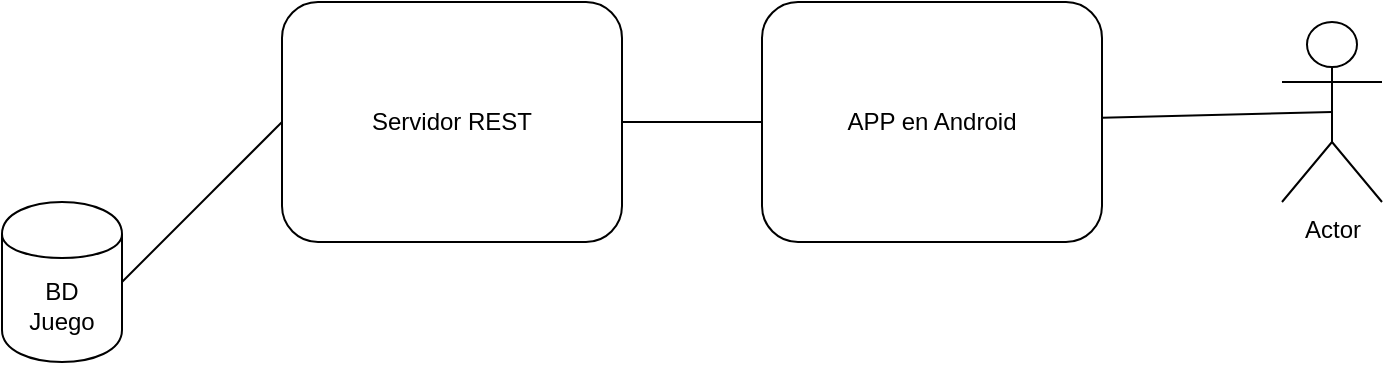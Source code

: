<mxfile version="13.0.1"><diagram id="axTRvIXcONvndXUxcVAY" name="Page-1"><mxGraphModel dx="1038" dy="499" grid="1" gridSize="10" guides="1" tooltips="1" connect="1" arrows="1" fold="1" page="1" pageScale="1" pageWidth="827" pageHeight="1169" math="0" shadow="0"><root><mxCell id="0"/><mxCell id="1" parent="0"/><mxCell id="KKIwwu5SQJFbKnoV0ZKl-2" value="APP en Android" style="rounded=1;whiteSpace=wrap;html=1;" vertex="1" parent="1"><mxGeometry x="430" y="200" width="170" height="120" as="geometry"/></mxCell><mxCell id="KKIwwu5SQJFbKnoV0ZKl-3" value="Servidor REST" style="rounded=1;whiteSpace=wrap;html=1;" vertex="1" parent="1"><mxGeometry x="190" y="200" width="170" height="120" as="geometry"/></mxCell><mxCell id="KKIwwu5SQJFbKnoV0ZKl-4" value="Actor" style="shape=umlActor;verticalLabelPosition=bottom;labelBackgroundColor=#ffffff;verticalAlign=top;html=1;outlineConnect=0;" vertex="1" parent="1"><mxGeometry x="690" y="210" width="50" height="90" as="geometry"/></mxCell><mxCell id="KKIwwu5SQJFbKnoV0ZKl-9" value="" style="endArrow=none;html=1;entryX=0.5;entryY=0.5;entryDx=0;entryDy=0;entryPerimeter=0;" edge="1" parent="1" source="KKIwwu5SQJFbKnoV0ZKl-2" target="KKIwwu5SQJFbKnoV0ZKl-4"><mxGeometry width="50" height="50" relative="1" as="geometry"><mxPoint x="640" y="300" as="sourcePoint"/><mxPoint x="690" y="250" as="targetPoint"/></mxGeometry></mxCell><mxCell id="KKIwwu5SQJFbKnoV0ZKl-11" value="" style="endArrow=none;html=1;exitX=1;exitY=0.5;exitDx=0;exitDy=0;entryX=0;entryY=0.5;entryDx=0;entryDy=0;" edge="1" parent="1" source="KKIwwu5SQJFbKnoV0ZKl-3" target="KKIwwu5SQJFbKnoV0ZKl-2"><mxGeometry width="50" height="50" relative="1" as="geometry"><mxPoint x="370" y="290" as="sourcePoint"/><mxPoint x="420" y="240" as="targetPoint"/></mxGeometry></mxCell><mxCell id="KKIwwu5SQJFbKnoV0ZKl-12" value="BD&lt;br&gt;Juego" style="shape=cylinder;whiteSpace=wrap;html=1;boundedLbl=1;backgroundOutline=1;" vertex="1" parent="1"><mxGeometry x="50" y="300" width="60" height="80" as="geometry"/></mxCell><mxCell id="KKIwwu5SQJFbKnoV0ZKl-13" value="" style="endArrow=none;html=1;entryX=0;entryY=0.5;entryDx=0;entryDy=0;exitX=1;exitY=0.5;exitDx=0;exitDy=0;" edge="1" parent="1" source="KKIwwu5SQJFbKnoV0ZKl-12" target="KKIwwu5SQJFbKnoV0ZKl-3"><mxGeometry width="50" height="50" relative="1" as="geometry"><mxPoint x="110" y="300" as="sourcePoint"/><mxPoint x="160" y="250" as="targetPoint"/></mxGeometry></mxCell></root></mxGraphModel></diagram></mxfile>